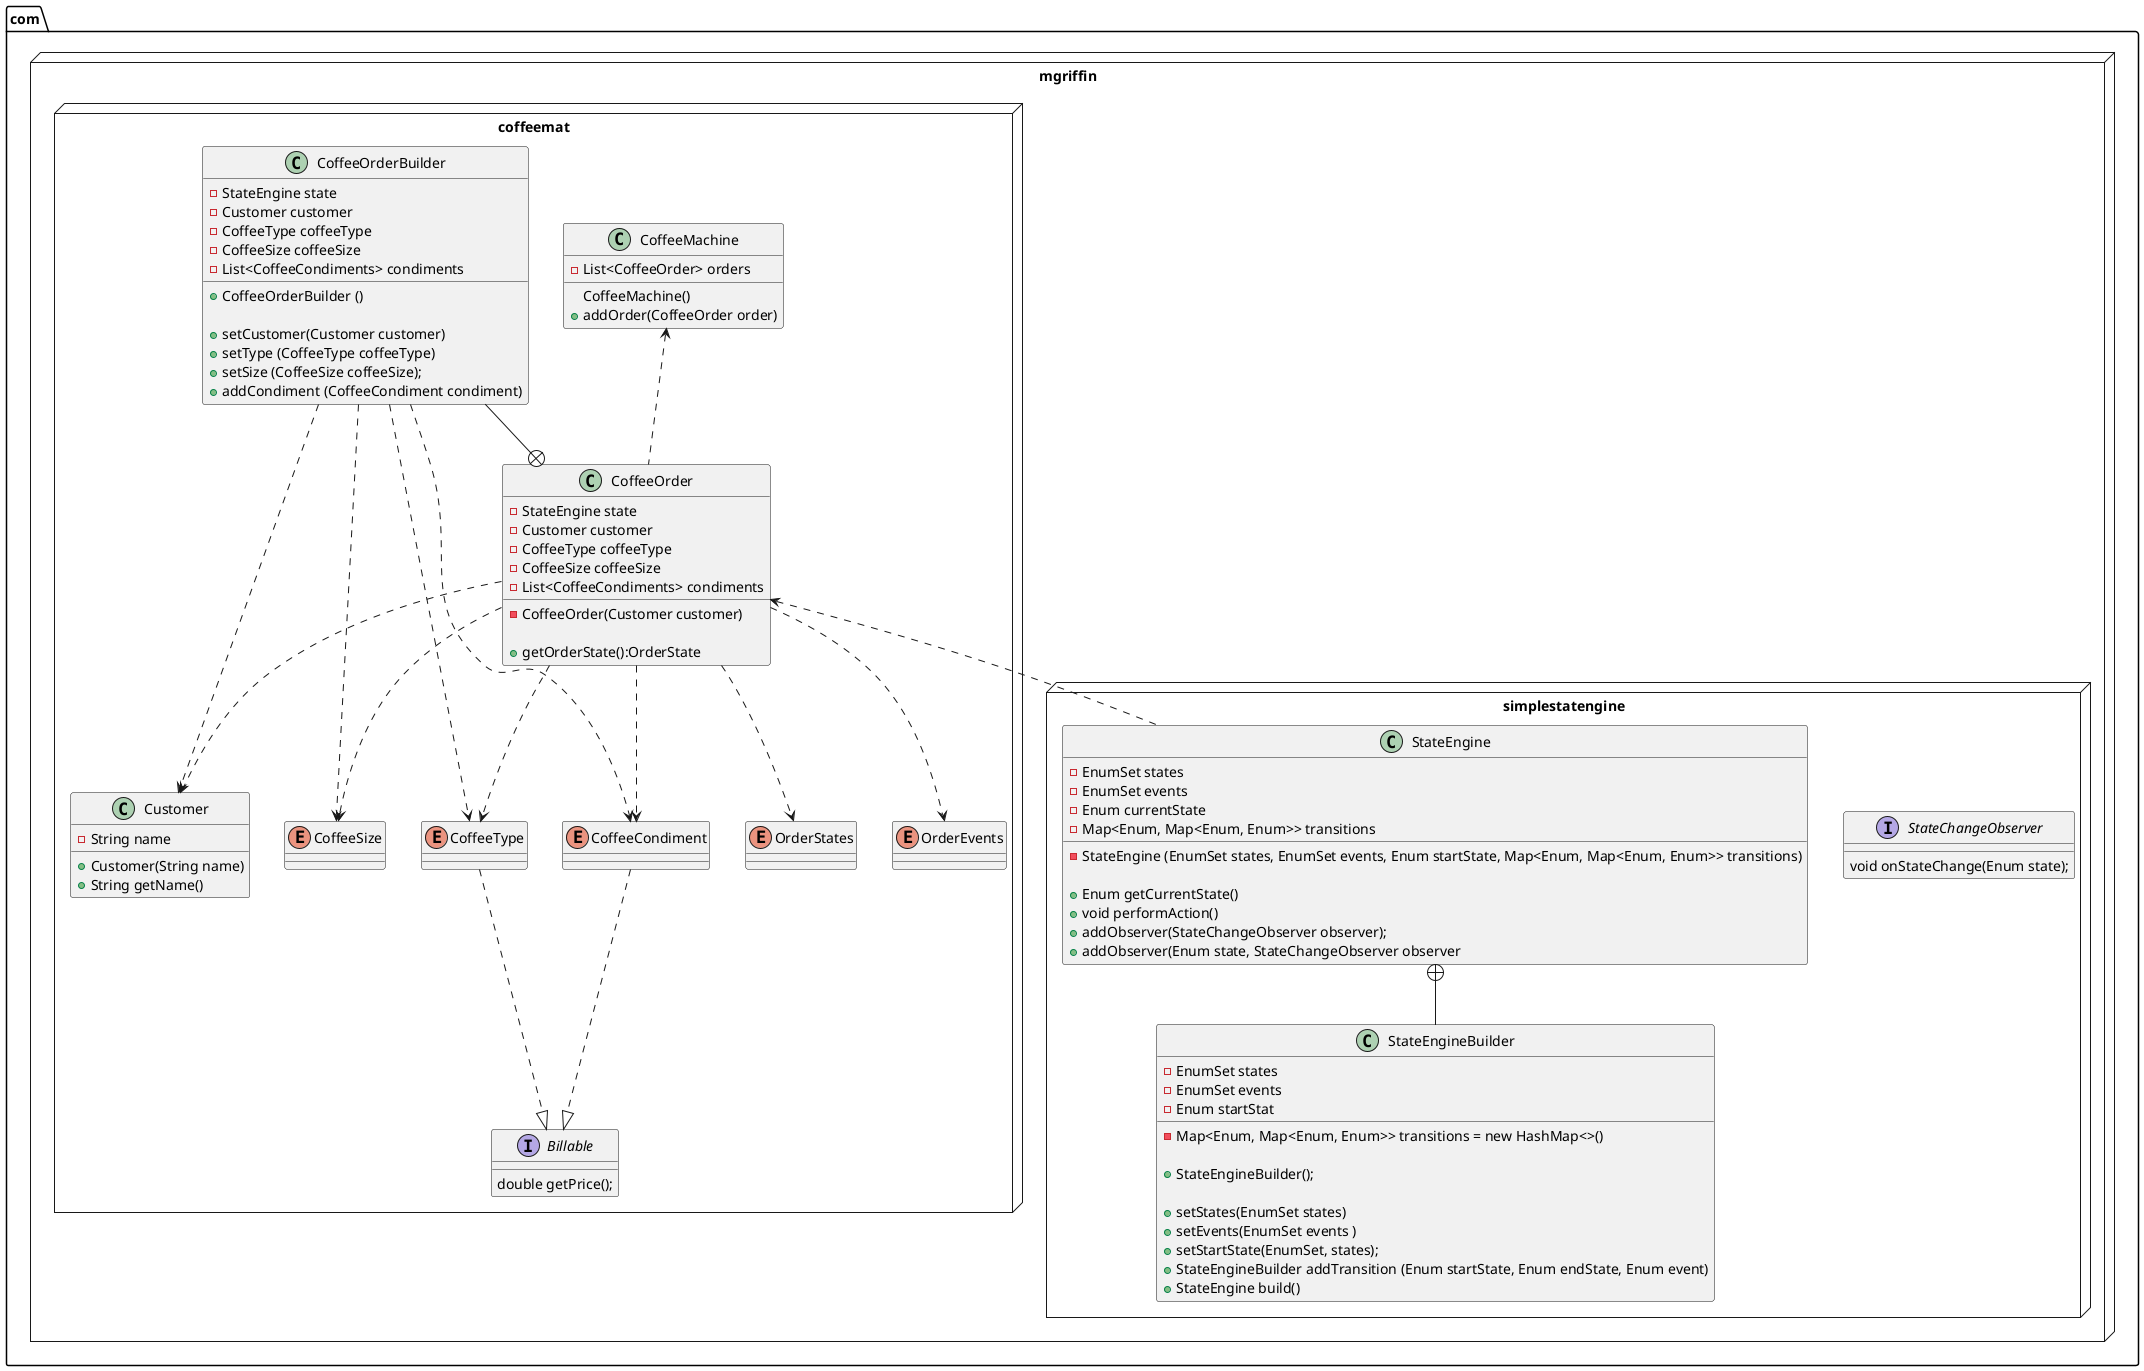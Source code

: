 @startuml
package com.mgriffin <<Node>> {

package simplestatengine <<Node>> {

Interface StateChangeObserver {
    void onStateChange(Enum state);
}

Class StateEngine {
    -EnumSet states
    -EnumSet events
    -Enum currentState
    -Map<Enum, Map<Enum, Enum>> transitions

    -StateEngine (EnumSet states, EnumSet events, Enum startState, Map<Enum, Map<Enum, Enum>> transitions)

    +Enum getCurrentState()
    +void performAction()
    +addObserver(StateChangeObserver observer);
    +addObserver(Enum state, StateChangeObserver observer
}

class StateEngineBuilder {
    -EnumSet states
    -EnumSet events
    -Enum startStat
    -Map<Enum, Map<Enum, Enum>> transitions = new HashMap<>()

    +StateEngineBuilder();

    +setStates(EnumSet states)
    +setEvents(EnumSet events )
    +setStartState(EnumSet, states);
    +StateEngineBuilder addTransition (Enum startState, Enum endState, Enum event)
    +StateEngine build()
}

StateEngine+--StateEngineBuilder

}

package coffeemat <<Node>> {
    class CoffeeMachine {
        -List<CoffeeOrder> orders
        CoffeeMachine()
        +addOrder(CoffeeOrder order)
    }

    class CoffeeOrder {
        -StateEngine state
        -Customer customer
        -CoffeeType coffeeType
        -CoffeeSize coffeeSize
        -List<CoffeeCondiments> condiments

        -CoffeeOrder(Customer customer)

        +getOrderState():OrderState
    }

    class CoffeeOrderBuilder {
        -StateEngine state
        -Customer customer
        -CoffeeType coffeeType
        -CoffeeSize coffeeSize
        -List<CoffeeCondiments> condiments

        +CoffeeOrderBuilder ()

        +setCustomer(Customer customer)
        +setType (CoffeeType coffeeType)
        +setSize (CoffeeSize coffeeSize);
        +addCondiment (CoffeeCondiment condiment)
    }

    class Customer {
        -String name
        +Customer(String name)
        +String getName()
    }

    enum OrderStates

    enum OrderEvents

    interface Billable {
        double getPrice();
    }

    enum CoffeeSize

    enum CoffeeType

    enum CoffeeCondiment

    CoffeeMachine <.. CoffeeOrder
    CoffeeOrder ..> Customer
    CoffeeOrder ..> CoffeeType
    CoffeeOrder ..> CoffeeSize
    CoffeeOrder ..> CoffeeCondiment
    CoffeeOrder ..> OrderStates
    CoffeeOrder ..> OrderEvents
    CoffeeOrder <.. StateEngine
    CoffeeOrderBuilder ..> Customer
    CoffeeOrderBuilder ..> CoffeeType
    CoffeeOrderBuilder ..> CoffeeSize
    CoffeeOrderBuilder ..> CoffeeCondiment
    CoffeeType ..|> Billable
    CoffeeCondiment ..|> Billable
    CoffeeOrderBuilder --+ CoffeeOrder
}

}
@enduml